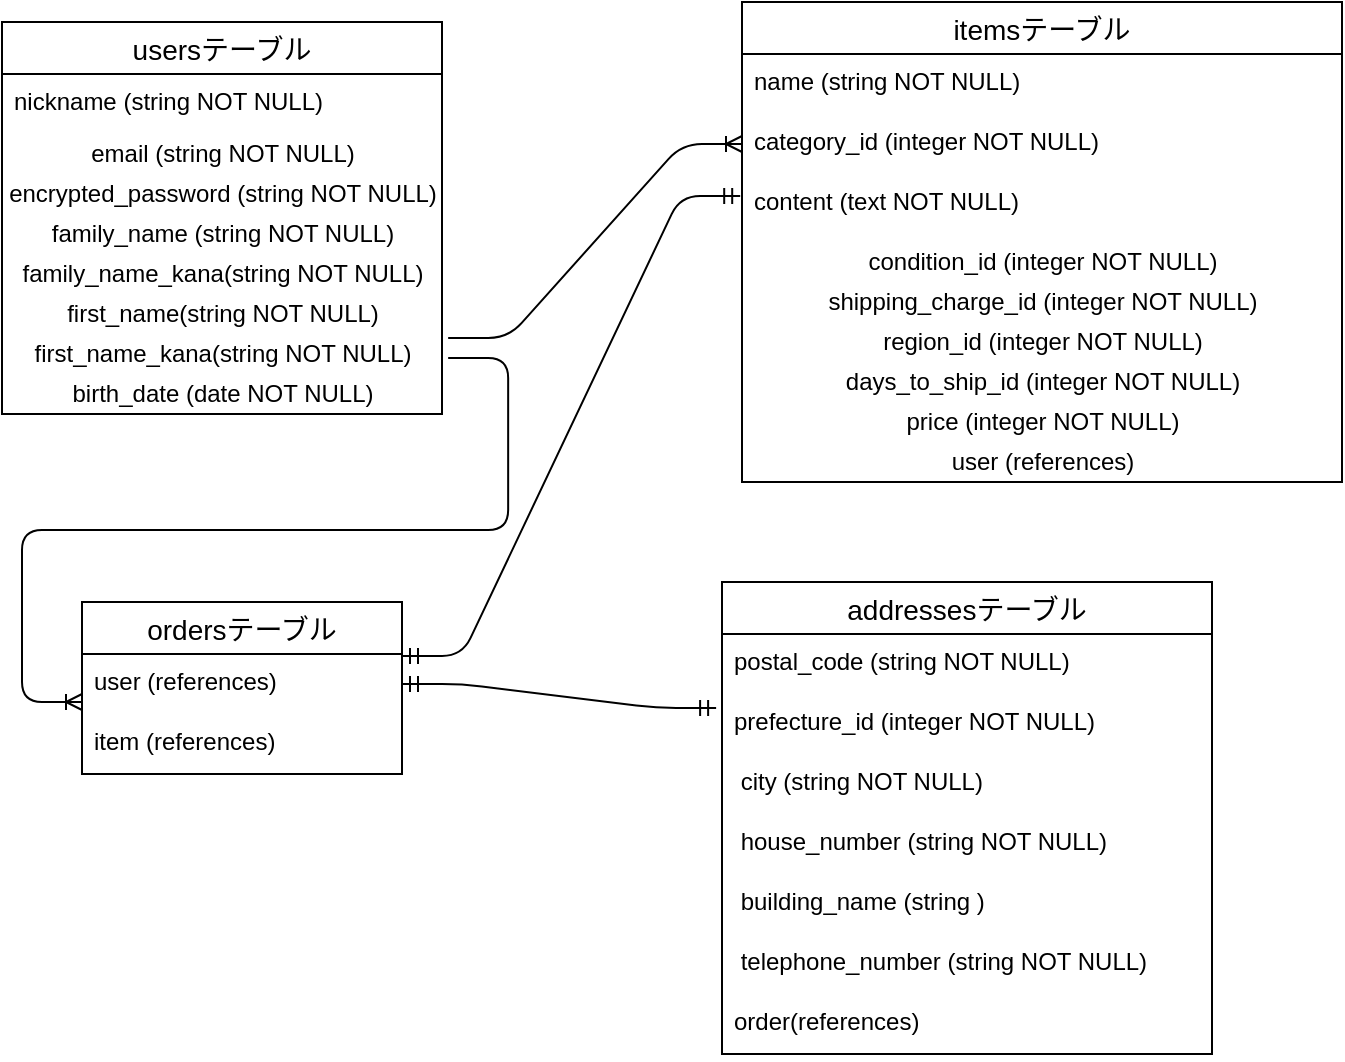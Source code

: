 <mxfile>
    <diagram id="tEHMPJROxT0DVK9UIJLK" name="ページ1">
        <mxGraphModel dx="1534" dy="567" grid="1" gridSize="10" guides="1" tooltips="1" connect="1" arrows="0" fold="1" page="1" pageScale="1" pageWidth="827" pageHeight="1169" math="0" shadow="0">
            <root>
                <mxCell id="0"/>
                <mxCell id="1" parent="0"/>
                <mxCell id="20" value="usersテーブル" style="swimlane;fontStyle=0;childLayout=stackLayout;horizontal=1;startSize=26;horizontalStack=0;resizeParent=1;resizeParentMax=0;resizeLast=0;collapsible=1;marginBottom=0;align=center;fontSize=14;" parent="1" vertex="1">
                    <mxGeometry x="-810" y="30" width="220" height="196" as="geometry"/>
                </mxCell>
                <mxCell id="22" value="nickname (string NOT NULL)" style="text;strokeColor=none;fillColor=none;spacingLeft=4;spacingRight=4;overflow=hidden;rotatable=0;points=[[0,0.5],[1,0.5]];portConstraint=eastwest;fontSize=12;" parent="20" vertex="1">
                    <mxGeometry y="26" width="220" height="30" as="geometry"/>
                </mxCell>
                <mxCell id="PVqDGqIh_cQyaRlKdATP-35" value="email (string NOT NULL)" style="text;html=1;resizable=0;autosize=1;align=center;verticalAlign=middle;points=[];fillColor=none;strokeColor=none;rounded=0;" parent="20" vertex="1">
                    <mxGeometry y="56" width="220" height="20" as="geometry"/>
                </mxCell>
                <mxCell id="PVqDGqIh_cQyaRlKdATP-25" value="encrypted_password (string NOT NULL)" style="text;html=1;resizable=0;autosize=1;align=center;verticalAlign=middle;points=[];fillColor=none;strokeColor=none;rounded=0;" parent="20" vertex="1">
                    <mxGeometry y="76" width="220" height="20" as="geometry"/>
                </mxCell>
                <mxCell id="PVqDGqIh_cQyaRlKdATP-28" value="family_name (string NOT NULL)" style="text;html=1;resizable=0;autosize=1;align=center;verticalAlign=middle;points=[];fillColor=none;strokeColor=none;rounded=0;" parent="20" vertex="1">
                    <mxGeometry y="96" width="220" height="20" as="geometry"/>
                </mxCell>
                <mxCell id="PVqDGqIh_cQyaRlKdATP-29" value="family_name_kana(string NOT NULL)" style="text;html=1;resizable=0;autosize=1;align=center;verticalAlign=middle;points=[];fillColor=none;strokeColor=none;rounded=0;" parent="20" vertex="1">
                    <mxGeometry y="116" width="220" height="20" as="geometry"/>
                </mxCell>
                <mxCell id="PVqDGqIh_cQyaRlKdATP-30" value="first_name(string NOT NULL)" style="text;html=1;resizable=0;autosize=1;align=center;verticalAlign=middle;points=[];fillColor=none;strokeColor=none;rounded=0;" parent="20" vertex="1">
                    <mxGeometry y="136" width="220" height="20" as="geometry"/>
                </mxCell>
                <mxCell id="PVqDGqIh_cQyaRlKdATP-31" value="first_name_kana(string NOT NULL)" style="text;html=1;resizable=0;autosize=1;align=center;verticalAlign=middle;points=[];fillColor=none;strokeColor=none;rounded=0;" parent="20" vertex="1">
                    <mxGeometry y="156" width="220" height="20" as="geometry"/>
                </mxCell>
                <mxCell id="PVqDGqIh_cQyaRlKdATP-32" value="birth_date (date NOT NULL)" style="text;html=1;resizable=0;autosize=1;align=center;verticalAlign=middle;points=[];fillColor=none;strokeColor=none;rounded=0;" parent="20" vertex="1">
                    <mxGeometry y="176" width="220" height="20" as="geometry"/>
                </mxCell>
                <mxCell id="PVqDGqIh_cQyaRlKdATP-37" value="itemsテーブル" style="swimlane;fontStyle=0;childLayout=stackLayout;horizontal=1;startSize=26;horizontalStack=0;resizeParent=1;resizeParentMax=0;resizeLast=0;collapsible=1;marginBottom=0;align=center;fontSize=14;" parent="1" vertex="1">
                    <mxGeometry x="-440" y="20" width="300" height="240" as="geometry">
                        <mxRectangle x="-450" y="30" width="120" height="26" as="alternateBounds"/>
                    </mxGeometry>
                </mxCell>
                <mxCell id="PVqDGqIh_cQyaRlKdATP-38" value="name (string NOT NULL)" style="text;strokeColor=none;fillColor=none;spacingLeft=4;spacingRight=4;overflow=hidden;rotatable=0;points=[[0,0.5],[1,0.5]];portConstraint=eastwest;fontSize=12;" parent="PVqDGqIh_cQyaRlKdATP-37" vertex="1">
                    <mxGeometry y="26" width="300" height="30" as="geometry"/>
                </mxCell>
                <mxCell id="PVqDGqIh_cQyaRlKdATP-40" value="category_id (integer NOT NULL)" style="text;strokeColor=none;fillColor=none;spacingLeft=4;spacingRight=4;overflow=hidden;rotatable=0;points=[[0,0.5],[1,0.5]];portConstraint=eastwest;fontSize=12;" parent="PVqDGqIh_cQyaRlKdATP-37" vertex="1">
                    <mxGeometry y="56" width="300" height="30" as="geometry"/>
                </mxCell>
                <mxCell id="PVqDGqIh_cQyaRlKdATP-39" value="content (text NOT NULL)" style="text;strokeColor=none;fillColor=none;spacingLeft=4;spacingRight=4;overflow=hidden;rotatable=0;points=[[0,0.5],[1,0.5]];portConstraint=eastwest;fontSize=12;" parent="PVqDGqIh_cQyaRlKdATP-37" vertex="1">
                    <mxGeometry y="86" width="300" height="34" as="geometry"/>
                </mxCell>
                <mxCell id="PVqDGqIh_cQyaRlKdATP-36" value="condition_id (integer NOT NULL)" style="text;html=1;resizable=0;autosize=1;align=center;verticalAlign=middle;points=[];fillColor=none;strokeColor=none;rounded=0;" parent="PVqDGqIh_cQyaRlKdATP-37" vertex="1">
                    <mxGeometry y="120" width="300" height="20" as="geometry"/>
                </mxCell>
                <mxCell id="PVqDGqIh_cQyaRlKdATP-44" value="shipping_charge_id (integer NOT NULL)" style="text;html=1;resizable=0;autosize=1;align=center;verticalAlign=middle;points=[];fillColor=none;strokeColor=none;rounded=0;" parent="PVqDGqIh_cQyaRlKdATP-37" vertex="1">
                    <mxGeometry y="140" width="300" height="20" as="geometry"/>
                </mxCell>
                <mxCell id="PVqDGqIh_cQyaRlKdATP-45" value="region_id (integer NOT NULL)" style="text;html=1;resizable=0;autosize=1;align=center;verticalAlign=middle;points=[];fillColor=none;strokeColor=none;rounded=0;" parent="PVqDGqIh_cQyaRlKdATP-37" vertex="1">
                    <mxGeometry y="160" width="300" height="20" as="geometry"/>
                </mxCell>
                <mxCell id="PVqDGqIh_cQyaRlKdATP-46" value="days_to_ship_id (integer NOT NULL)" style="text;html=1;resizable=0;autosize=1;align=center;verticalAlign=middle;points=[];fillColor=none;strokeColor=none;rounded=0;" parent="PVqDGqIh_cQyaRlKdATP-37" vertex="1">
                    <mxGeometry y="180" width="300" height="20" as="geometry"/>
                </mxCell>
                <mxCell id="PVqDGqIh_cQyaRlKdATP-47" value="price (integer NOT NULL)" style="text;html=1;resizable=0;autosize=1;align=center;verticalAlign=middle;points=[];fillColor=none;strokeColor=none;rounded=0;" parent="PVqDGqIh_cQyaRlKdATP-37" vertex="1">
                    <mxGeometry y="200" width="300" height="20" as="geometry"/>
                </mxCell>
                <mxCell id="PVqDGqIh_cQyaRlKdATP-48" value="user (references)" style="text;html=1;resizable=0;autosize=1;align=center;verticalAlign=middle;points=[];fillColor=none;strokeColor=none;rounded=0;" parent="PVqDGqIh_cQyaRlKdATP-37" vertex="1">
                    <mxGeometry y="220" width="300" height="20" as="geometry"/>
                </mxCell>
                <mxCell id="PVqDGqIh_cQyaRlKdATP-49" value="ordersテーブル" style="swimlane;fontStyle=0;childLayout=stackLayout;horizontal=1;startSize=26;horizontalStack=0;resizeParent=1;resizeParentMax=0;resizeLast=0;collapsible=1;marginBottom=0;align=center;fontSize=14;" parent="1" vertex="1">
                    <mxGeometry x="-770" y="320" width="160" height="86" as="geometry"/>
                </mxCell>
                <mxCell id="PVqDGqIh_cQyaRlKdATP-50" value="user (references)" style="text;strokeColor=none;fillColor=none;spacingLeft=4;spacingRight=4;overflow=hidden;rotatable=0;points=[[0,0.5],[1,0.5]];portConstraint=eastwest;fontSize=12;" parent="PVqDGqIh_cQyaRlKdATP-49" vertex="1">
                    <mxGeometry y="26" width="160" height="30" as="geometry"/>
                </mxCell>
                <mxCell id="PVqDGqIh_cQyaRlKdATP-51" value="item (references)" style="text;strokeColor=none;fillColor=none;spacingLeft=4;spacingRight=4;overflow=hidden;rotatable=0;points=[[0,0.5],[1,0.5]];portConstraint=eastwest;fontSize=12;" parent="PVqDGqIh_cQyaRlKdATP-49" vertex="1">
                    <mxGeometry y="56" width="160" height="30" as="geometry"/>
                </mxCell>
                <mxCell id="PVqDGqIh_cQyaRlKdATP-57" value="addressesテーブル" style="swimlane;fontStyle=0;childLayout=stackLayout;horizontal=1;startSize=26;horizontalStack=0;resizeParent=1;resizeParentMax=0;resizeLast=0;collapsible=1;marginBottom=0;align=center;fontSize=14;" parent="1" vertex="1">
                    <mxGeometry x="-450" y="310" width="245" height="236" as="geometry"/>
                </mxCell>
                <mxCell id="PVqDGqIh_cQyaRlKdATP-58" value="postal_code (string NOT NULL)" style="text;strokeColor=none;fillColor=none;spacingLeft=4;spacingRight=4;overflow=hidden;rotatable=0;points=[[0,0.5],[1,0.5]];portConstraint=eastwest;fontSize=12;" parent="PVqDGqIh_cQyaRlKdATP-57" vertex="1">
                    <mxGeometry y="26" width="245" height="30" as="geometry"/>
                </mxCell>
                <mxCell id="PVqDGqIh_cQyaRlKdATP-59" value="prefecture_id (integer NOT NULL)" style="text;strokeColor=none;fillColor=none;spacingLeft=4;spacingRight=4;overflow=hidden;rotatable=0;points=[[0,0.5],[1,0.5]];portConstraint=eastwest;fontSize=12;" parent="PVqDGqIh_cQyaRlKdATP-57" vertex="1">
                    <mxGeometry y="56" width="245" height="30" as="geometry"/>
                </mxCell>
                <mxCell id="PVqDGqIh_cQyaRlKdATP-60" value=" city (string NOT NULL)" style="text;strokeColor=none;fillColor=none;spacingLeft=4;spacingRight=4;overflow=hidden;rotatable=0;points=[[0,0.5],[1,0.5]];portConstraint=eastwest;fontSize=12;" parent="PVqDGqIh_cQyaRlKdATP-57" vertex="1">
                    <mxGeometry y="86" width="245" height="30" as="geometry"/>
                </mxCell>
                <mxCell id="PVqDGqIh_cQyaRlKdATP-62" value=" house_number (string NOT NULL)" style="text;strokeColor=none;fillColor=none;spacingLeft=4;spacingRight=4;overflow=hidden;rotatable=0;points=[[0,0.5],[1,0.5]];portConstraint=eastwest;fontSize=12;" parent="PVqDGqIh_cQyaRlKdATP-57" vertex="1">
                    <mxGeometry y="116" width="245" height="30" as="geometry"/>
                </mxCell>
                <mxCell id="PVqDGqIh_cQyaRlKdATP-63" value=" building_name (string )" style="text;strokeColor=none;fillColor=none;spacingLeft=4;spacingRight=4;overflow=hidden;rotatable=0;points=[[0,0.5],[1,0.5]];portConstraint=eastwest;fontSize=12;" parent="PVqDGqIh_cQyaRlKdATP-57" vertex="1">
                    <mxGeometry y="146" width="245" height="30" as="geometry"/>
                </mxCell>
                <mxCell id="PVqDGqIh_cQyaRlKdATP-64" value=" telephone_number (string NOT NULL)" style="text;strokeColor=none;fillColor=none;spacingLeft=4;spacingRight=4;overflow=hidden;rotatable=0;points=[[0,0.5],[1,0.5]];portConstraint=eastwest;fontSize=12;" parent="PVqDGqIh_cQyaRlKdATP-57" vertex="1">
                    <mxGeometry y="176" width="245" height="30" as="geometry"/>
                </mxCell>
                <mxCell id="PVqDGqIh_cQyaRlKdATP-65" value="order(references)" style="text;strokeColor=none;fillColor=none;spacingLeft=4;spacingRight=4;overflow=hidden;rotatable=0;points=[[0,0.5],[1,0.5]];portConstraint=eastwest;fontSize=12;" parent="PVqDGqIh_cQyaRlKdATP-57" vertex="1">
                    <mxGeometry y="206" width="245" height="30" as="geometry"/>
                </mxCell>
                <mxCell id="PVqDGqIh_cQyaRlKdATP-74" value="" style="edgeStyle=entityRelationEdgeStyle;fontSize=12;html=1;endArrow=ERmandOne;startArrow=ERmandOne;entryX=-0.012;entryY=0.233;entryDx=0;entryDy=0;entryPerimeter=0;exitX=1;exitY=0.5;exitDx=0;exitDy=0;" parent="1" source="PVqDGqIh_cQyaRlKdATP-50" target="PVqDGqIh_cQyaRlKdATP-59" edge="1">
                    <mxGeometry width="100" height="100" relative="1" as="geometry">
                        <mxPoint x="-590" y="430" as="sourcePoint"/>
                        <mxPoint x="-490" y="330" as="targetPoint"/>
                    </mxGeometry>
                </mxCell>
                <mxCell id="PVqDGqIh_cQyaRlKdATP-75" value="" style="edgeStyle=entityRelationEdgeStyle;fontSize=12;html=1;endArrow=ERoneToMany;exitX=1.014;exitY=0.1;exitDx=0;exitDy=0;exitPerimeter=0;entryX=0;entryY=0.5;entryDx=0;entryDy=0;" parent="1" source="PVqDGqIh_cQyaRlKdATP-31" target="PVqDGqIh_cQyaRlKdATP-40" edge="1">
                    <mxGeometry width="100" height="100" relative="1" as="geometry">
                        <mxPoint x="-590" y="190" as="sourcePoint"/>
                        <mxPoint x="-470" y="90" as="targetPoint"/>
                    </mxGeometry>
                </mxCell>
                <mxCell id="PVqDGqIh_cQyaRlKdATP-76" value="" style="edgeStyle=entityRelationEdgeStyle;fontSize=12;html=1;endArrow=ERoneToMany;exitX=1.014;exitY=0.6;exitDx=0;exitDy=0;exitPerimeter=0;" parent="1" source="PVqDGqIh_cQyaRlKdATP-31" edge="1">
                    <mxGeometry width="100" height="100" relative="1" as="geometry">
                        <mxPoint x="-590" y="198" as="sourcePoint"/>
                        <mxPoint x="-770" y="370" as="targetPoint"/>
                    </mxGeometry>
                </mxCell>
                <mxCell id="PVqDGqIh_cQyaRlKdATP-77" value="" style="edgeStyle=entityRelationEdgeStyle;fontSize=12;html=1;endArrow=ERmandOne;startArrow=ERmandOne;exitX=1;exitY=0.033;exitDx=0;exitDy=0;entryX=-0.003;entryY=0.324;entryDx=0;entryDy=0;entryPerimeter=0;exitPerimeter=0;" parent="1" source="PVqDGqIh_cQyaRlKdATP-50" target="PVqDGqIh_cQyaRlKdATP-39" edge="1">
                    <mxGeometry width="100" height="100" relative="1" as="geometry">
                        <mxPoint x="-550" y="330" as="sourcePoint"/>
                        <mxPoint x="-450" y="230" as="targetPoint"/>
                    </mxGeometry>
                </mxCell>
            </root>
        </mxGraphModel>
    </diagram>
    <diagram id="FgZ3fADdnHLOMIlhms63" name="ページ2">
        <mxGraphModel dx="968" dy="447" grid="1" gridSize="10" guides="1" tooltips="1" connect="1" arrows="1" fold="1" page="1" pageScale="1" pageWidth="827" pageHeight="1169" math="0" shadow="0">
            <root>
                <mxCell id="fSAraVZnxRLLUpvcojy--0"/>
                <mxCell id="fSAraVZnxRLLUpvcojy--1" parent="fSAraVZnxRLLUpvcojy--0"/>
            </root>
        </mxGraphModel>
    </diagram>
</mxfile>